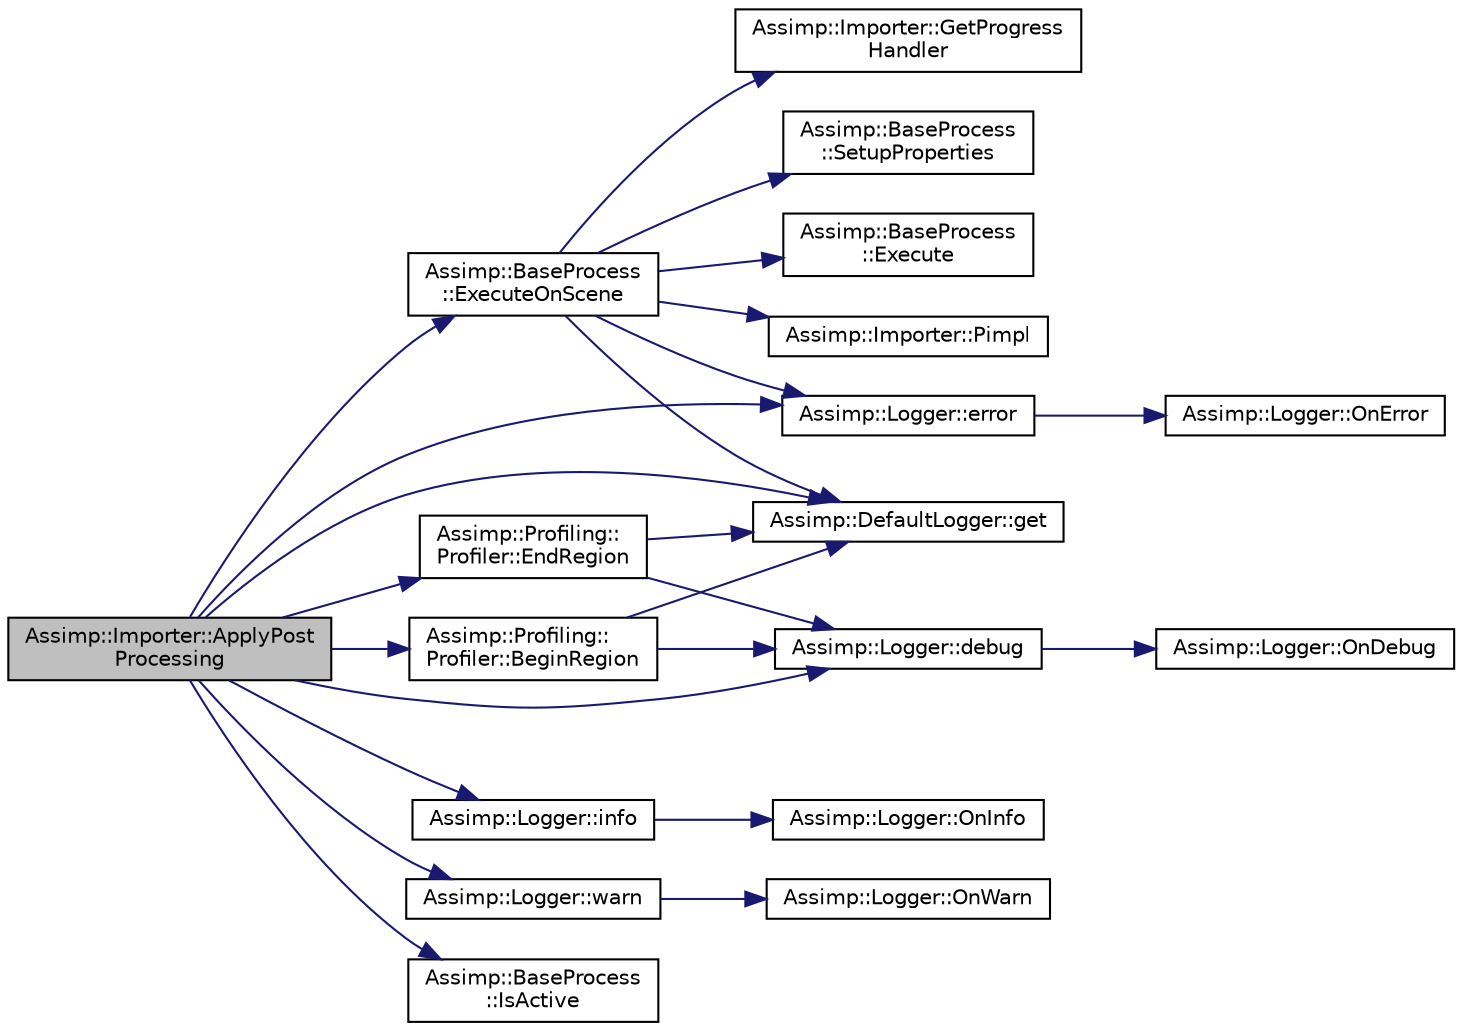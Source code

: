 digraph "Assimp::Importer::ApplyPostProcessing"
{
  edge [fontname="Helvetica",fontsize="10",labelfontname="Helvetica",labelfontsize="10"];
  node [fontname="Helvetica",fontsize="10",shape=record];
  rankdir="LR";
  Node1 [label="Assimp::Importer::ApplyPost\lProcessing",height=0.2,width=0.4,color="black", fillcolor="grey75", style="filled", fontcolor="black"];
  Node1 -> Node2 [color="midnightblue",fontsize="10",style="solid"];
  Node2 [label="Assimp::DefaultLogger::get",height=0.2,width=0.4,color="black", fillcolor="white", style="filled",URL="$class_assimp_1_1_default_logger.html#a093cac26b06553ac774f84769cb0d691",tooltip="Getter for singleton instance. "];
  Node1 -> Node3 [color="midnightblue",fontsize="10",style="solid"];
  Node3 [label="Assimp::Logger::info",height=0.2,width=0.4,color="black", fillcolor="white", style="filled",URL="$class_assimp_1_1_logger.html#a12b8a125083c47ac0bb6056f00761e52",tooltip="Writes a info message. "];
  Node3 -> Node4 [color="midnightblue",fontsize="10",style="solid"];
  Node4 [label="Assimp::Logger::OnInfo",height=0.2,width=0.4,color="black", fillcolor="white", style="filled",URL="$class_assimp_1_1_logger.html#aba81c4562ff8db83f06c6b62f2eb7983",tooltip="Called as a request to write a specific info message. "];
  Node1 -> Node5 [color="midnightblue",fontsize="10",style="solid"];
  Node5 [label="Assimp::BaseProcess\l::ExecuteOnScene",height=0.2,width=0.4,color="black", fillcolor="white", style="filled",URL="$class_assimp_1_1_base_process.html#a21f3736d3f3a6df1b8edb5f2ab15c5ae"];
  Node5 -> Node6 [color="midnightblue",fontsize="10",style="solid"];
  Node6 [label="Assimp::Importer::Pimpl",height=0.2,width=0.4,color="black", fillcolor="white", style="filled",URL="$class_assimp_1_1_importer.html#ac112839f323a630f83395acb74746827"];
  Node5 -> Node7 [color="midnightblue",fontsize="10",style="solid"];
  Node7 [label="Assimp::Importer::GetProgress\lHandler",height=0.2,width=0.4,color="black", fillcolor="white", style="filled",URL="$class_assimp_1_1_importer.html#ad5ab2509d8e72d6a58c55e6173179552"];
  Node5 -> Node8 [color="midnightblue",fontsize="10",style="solid"];
  Node8 [label="Assimp::BaseProcess\l::SetupProperties",height=0.2,width=0.4,color="black", fillcolor="white", style="filled",URL="$class_assimp_1_1_base_process.html#aae14d0a8c5918642d4a272b7b74b5d70"];
  Node5 -> Node9 [color="midnightblue",fontsize="10",style="solid"];
  Node9 [label="Assimp::BaseProcess\l::Execute",height=0.2,width=0.4,color="black", fillcolor="white", style="filled",URL="$class_assimp_1_1_base_process.html#ac2ec8dbb815e84a7af573fb3174279e7"];
  Node5 -> Node2 [color="midnightblue",fontsize="10",style="solid"];
  Node5 -> Node10 [color="midnightblue",fontsize="10",style="solid"];
  Node10 [label="Assimp::Logger::error",height=0.2,width=0.4,color="black", fillcolor="white", style="filled",URL="$class_assimp_1_1_logger.html#aa8b7c3f56dc4cecfdacc8bb36ba3fac1",tooltip="Writes an error message. "];
  Node10 -> Node11 [color="midnightblue",fontsize="10",style="solid"];
  Node11 [label="Assimp::Logger::OnError",height=0.2,width=0.4,color="black", fillcolor="white", style="filled",URL="$class_assimp_1_1_logger.html#ae2ea0790aba6125b90af0f2768b0759d",tooltip="Called as a request to write a specific error message. "];
  Node1 -> Node10 [color="midnightblue",fontsize="10",style="solid"];
  Node1 -> Node12 [color="midnightblue",fontsize="10",style="solid"];
  Node12 [label="Assimp::Logger::warn",height=0.2,width=0.4,color="black", fillcolor="white", style="filled",URL="$class_assimp_1_1_logger.html#a32bc5ee4b23df13551b83b925907f1b1",tooltip="Writes a warning message. "];
  Node12 -> Node13 [color="midnightblue",fontsize="10",style="solid"];
  Node13 [label="Assimp::Logger::OnWarn",height=0.2,width=0.4,color="black", fillcolor="white", style="filled",URL="$class_assimp_1_1_logger.html#ab8066978dd37992f711d75d49cf4607b",tooltip="Called as a request to write a specific warn message. "];
  Node1 -> Node14 [color="midnightblue",fontsize="10",style="solid"];
  Node14 [label="Assimp::BaseProcess\l::IsActive",height=0.2,width=0.4,color="black", fillcolor="white", style="filled",URL="$class_assimp_1_1_base_process.html#ae707ad643e9c45c265f4c03f4c50a219"];
  Node1 -> Node15 [color="midnightblue",fontsize="10",style="solid"];
  Node15 [label="Assimp::Profiling::\lProfiler::BeginRegion",height=0.2,width=0.4,color="black", fillcolor="white", style="filled",URL="$class_assimp_1_1_profiling_1_1_profiler.html#a45e182494822c3c276f0508c23405d94"];
  Node15 -> Node2 [color="midnightblue",fontsize="10",style="solid"];
  Node15 -> Node16 [color="midnightblue",fontsize="10",style="solid"];
  Node16 [label="Assimp::Logger::debug",height=0.2,width=0.4,color="black", fillcolor="white", style="filled",URL="$class_assimp_1_1_logger.html#a3b10454ab4c0949f251062376d9c4161",tooltip="Writes a debug message. "];
  Node16 -> Node17 [color="midnightblue",fontsize="10",style="solid"];
  Node17 [label="Assimp::Logger::OnDebug",height=0.2,width=0.4,color="black", fillcolor="white", style="filled",URL="$class_assimp_1_1_logger.html#aded6996d20f14204877097b88bd5eac6",tooltip="Called as a request to write a specific debug message. "];
  Node1 -> Node18 [color="midnightblue",fontsize="10",style="solid"];
  Node18 [label="Assimp::Profiling::\lProfiler::EndRegion",height=0.2,width=0.4,color="black", fillcolor="white", style="filled",URL="$class_assimp_1_1_profiling_1_1_profiler.html#a67ae536cfdd0844c67486243707d93f5"];
  Node18 -> Node2 [color="midnightblue",fontsize="10",style="solid"];
  Node18 -> Node16 [color="midnightblue",fontsize="10",style="solid"];
  Node1 -> Node16 [color="midnightblue",fontsize="10",style="solid"];
}

